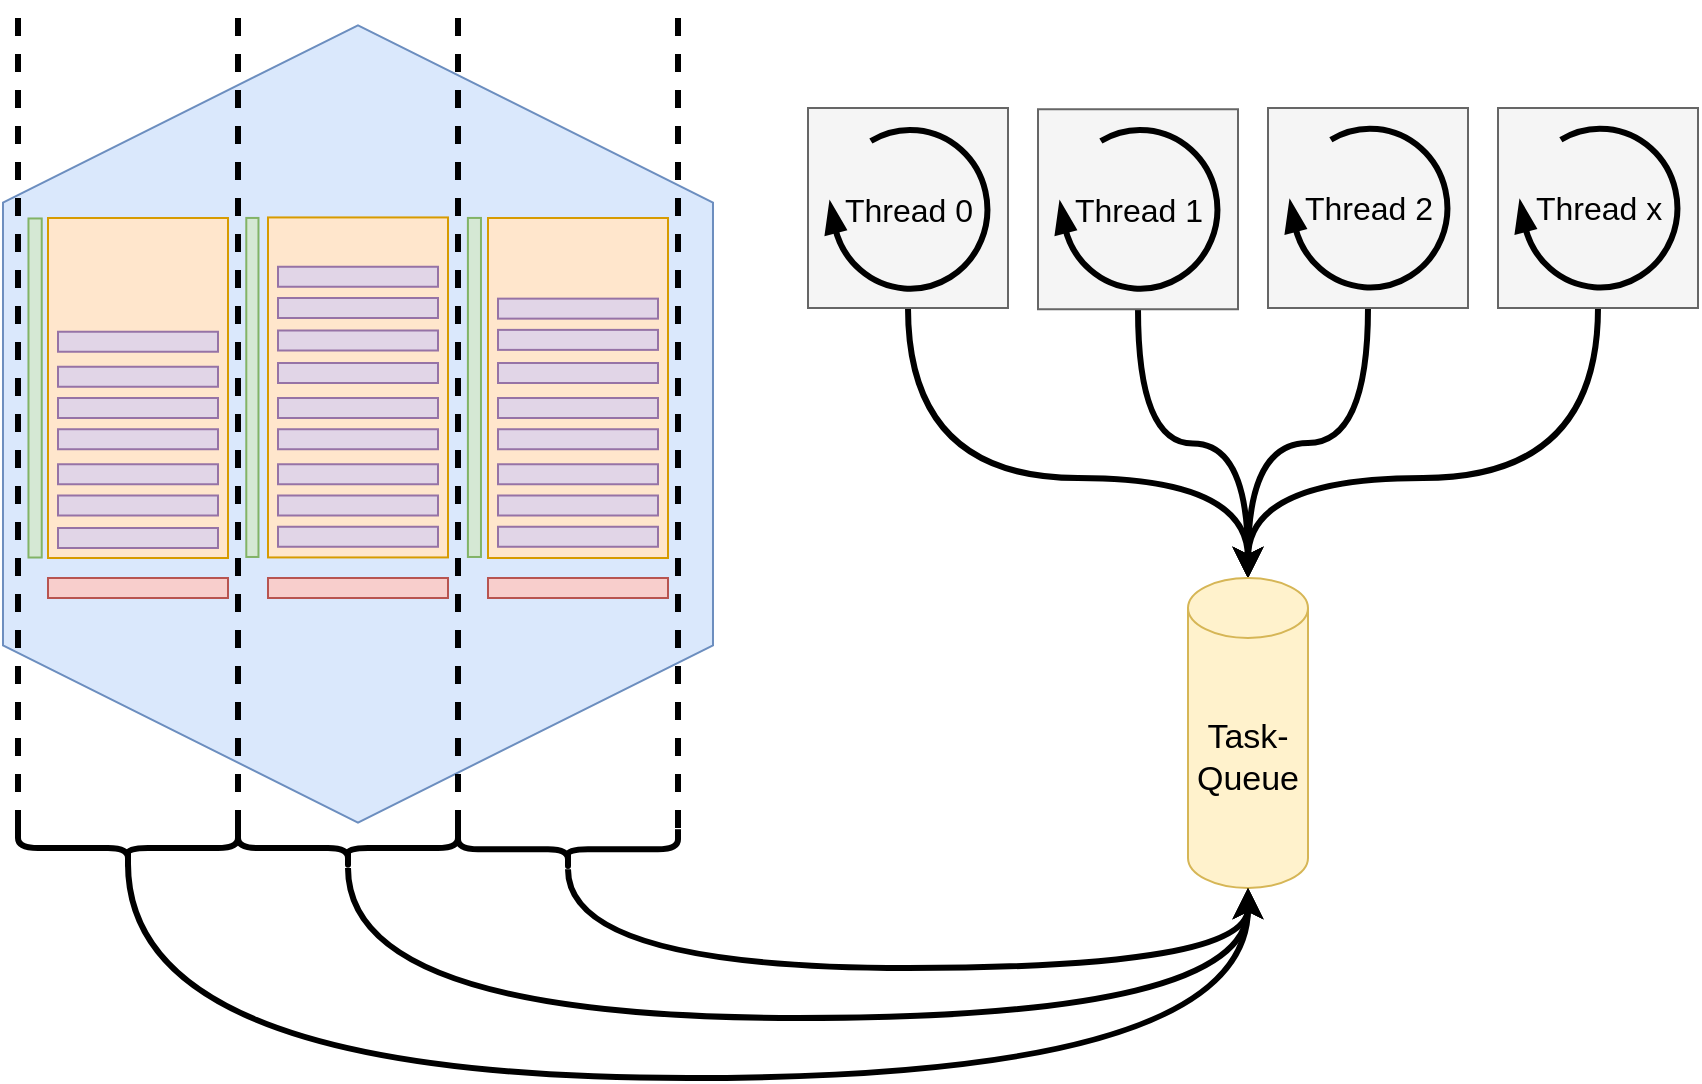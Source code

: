 <mxfile version="14.5.1" type="device"><diagram id="2ThnTJlw9nC83JuL0EVr" name="Seite-1"><mxGraphModel dx="1296" dy="1091" grid="1" gridSize="5" guides="1" tooltips="1" connect="1" arrows="1" fold="1" page="1" pageScale="1" pageWidth="827" pageHeight="1169" math="0" shadow="0"><root><mxCell id="0"/><mxCell id="1" parent="0"/><mxCell id="BCukvQkI0AwUM_RY44s7-70" style="edgeStyle=orthogonalEdgeStyle;curved=1;rounded=0;orthogonalLoop=1;jettySize=auto;html=1;strokeWidth=3;" edge="1" parent="1" source="BCukvQkI0AwUM_RY44s7-52" target="BCukvQkI0AwUM_RY44s7-46"><mxGeometry relative="1" as="geometry"/></mxCell><mxCell id="BCukvQkI0AwUM_RY44s7-52" value="" style="verticalLabelPosition=bottom;verticalAlign=top;html=1;shape=mxgraph.basic.rect;fillColor2=none;strokeWidth=1;size=20;indent=5;fillColor=#f5f5f5;strokeColor=#666666;fontColor=#333333;" vertex="1" parent="1"><mxGeometry x="645" y="110.63" width="100" height="100" as="geometry"/></mxCell><mxCell id="BCukvQkI0AwUM_RY44s7-71" style="edgeStyle=orthogonalEdgeStyle;curved=1;rounded=0;orthogonalLoop=1;jettySize=auto;html=1;entryX=0.5;entryY=0;entryDx=0;entryDy=0;entryPerimeter=0;strokeWidth=3;" edge="1" parent="1" source="BCukvQkI0AwUM_RY44s7-53" target="BCukvQkI0AwUM_RY44s7-46"><mxGeometry relative="1" as="geometry"/></mxCell><mxCell id="BCukvQkI0AwUM_RY44s7-53" value="" style="verticalLabelPosition=bottom;verticalAlign=top;html=1;shape=mxgraph.basic.rect;fillColor2=none;strokeWidth=1;size=20;indent=5;fillColor=#f5f5f5;strokeColor=#666666;fontColor=#333333;" vertex="1" parent="1"><mxGeometry x="760" y="110" width="100" height="100" as="geometry"/></mxCell><mxCell id="BCukvQkI0AwUM_RY44s7-72" style="edgeStyle=orthogonalEdgeStyle;curved=1;rounded=0;orthogonalLoop=1;jettySize=auto;html=1;strokeWidth=3;entryX=0.5;entryY=0;entryDx=0;entryDy=0;entryPerimeter=0;" edge="1" parent="1" source="BCukvQkI0AwUM_RY44s7-54" target="BCukvQkI0AwUM_RY44s7-46"><mxGeometry relative="1" as="geometry"><mxPoint x="635" y="325" as="targetPoint"/><Array as="points"><mxPoint x="925" y="295"/><mxPoint x="750" y="295"/></Array></mxGeometry></mxCell><mxCell id="BCukvQkI0AwUM_RY44s7-54" value="" style="verticalLabelPosition=bottom;verticalAlign=top;html=1;shape=mxgraph.basic.rect;fillColor2=none;strokeWidth=1;size=20;indent=5;fillColor=#f5f5f5;strokeColor=#666666;fontColor=#333333;" vertex="1" parent="1"><mxGeometry x="875" y="110" width="100" height="100" as="geometry"/></mxCell><mxCell id="BCukvQkI0AwUM_RY44s7-69" style="edgeStyle=orthogonalEdgeStyle;curved=1;rounded=0;orthogonalLoop=1;jettySize=auto;html=1;entryX=0.5;entryY=0;entryDx=0;entryDy=0;entryPerimeter=0;strokeWidth=3;" edge="1" parent="1" source="BCukvQkI0AwUM_RY44s7-51" target="BCukvQkI0AwUM_RY44s7-46"><mxGeometry relative="1" as="geometry"><Array as="points"><mxPoint x="580" y="295"/><mxPoint x="750" y="295"/></Array></mxGeometry></mxCell><mxCell id="BCukvQkI0AwUM_RY44s7-51" value="" style="verticalLabelPosition=bottom;verticalAlign=top;html=1;shape=mxgraph.basic.rect;fillColor2=none;strokeWidth=1;size=20;indent=5;fillColor=#f5f5f5;strokeColor=#666666;fontColor=#333333;" vertex="1" parent="1"><mxGeometry x="530" y="110" width="100" height="100" as="geometry"/></mxCell><mxCell id="BCukvQkI0AwUM_RY44s7-1" value="" style="shape=hexagon;perimeter=hexagonPerimeter2;whiteSpace=wrap;html=1;fixedSize=1;fillColor=#dae8fc;strokeColor=#6c8ebf;rotation=90;size=88.64;" vertex="1" parent="1"><mxGeometry x="105.68" y="90.46" width="398.63" height="355" as="geometry"/></mxCell><mxCell id="BCukvQkI0AwUM_RY44s7-2" value="" style="rounded=0;whiteSpace=wrap;html=1;fillColor=#ffe6cc;strokeColor=#d79b00;" vertex="1" parent="1"><mxGeometry x="150" y="165" width="90" height="170" as="geometry"/></mxCell><mxCell id="BCukvQkI0AwUM_RY44s7-3" value="" style="rounded=0;whiteSpace=wrap;html=1;fillColor=#ffe6cc;strokeColor=#d79b00;" vertex="1" parent="1"><mxGeometry x="260" y="164.72" width="90" height="170" as="geometry"/></mxCell><mxCell id="BCukvQkI0AwUM_RY44s7-4" value="" style="rounded=0;whiteSpace=wrap;html=1;fillColor=#ffe6cc;strokeColor=#d79b00;" vertex="1" parent="1"><mxGeometry x="370" y="165" width="90" height="170" as="geometry"/></mxCell><mxCell id="BCukvQkI0AwUM_RY44s7-5" value="" style="rounded=0;whiteSpace=wrap;html=1;fillColor=#f8cecc;strokeColor=#b85450;" vertex="1" parent="1"><mxGeometry x="150" y="345" width="90" height="10" as="geometry"/></mxCell><mxCell id="BCukvQkI0AwUM_RY44s7-6" value="" style="rounded=0;whiteSpace=wrap;html=1;fillColor=#f8cecc;strokeColor=#b85450;" vertex="1" parent="1"><mxGeometry x="260" y="345" width="90" height="10" as="geometry"/></mxCell><mxCell id="BCukvQkI0AwUM_RY44s7-7" value="" style="rounded=0;whiteSpace=wrap;html=1;fillColor=#f8cecc;strokeColor=#b85450;" vertex="1" parent="1"><mxGeometry x="370" y="345" width="90" height="10" as="geometry"/></mxCell><mxCell id="BCukvQkI0AwUM_RY44s7-9" value="" style="rounded=0;whiteSpace=wrap;html=1;fillColor=#e1d5e7;strokeColor=#9673a6;" vertex="1" parent="1"><mxGeometry x="155" y="320" width="80" height="10" as="geometry"/></mxCell><mxCell id="BCukvQkI0AwUM_RY44s7-10" value="" style="rounded=0;whiteSpace=wrap;html=1;fillColor=#e1d5e7;strokeColor=#9673a6;" vertex="1" parent="1"><mxGeometry x="155" y="303.75" width="80" height="10" as="geometry"/></mxCell><mxCell id="BCukvQkI0AwUM_RY44s7-11" value="" style="rounded=0;whiteSpace=wrap;html=1;fillColor=#e1d5e7;strokeColor=#9673a6;" vertex="1" parent="1"><mxGeometry x="155" y="288.13" width="80" height="10" as="geometry"/></mxCell><mxCell id="BCukvQkI0AwUM_RY44s7-12" value="" style="rounded=0;whiteSpace=wrap;html=1;fillColor=#e1d5e7;strokeColor=#9673a6;" vertex="1" parent="1"><mxGeometry x="265" y="319.38" width="80" height="10" as="geometry"/></mxCell><mxCell id="BCukvQkI0AwUM_RY44s7-13" value="" style="rounded=0;whiteSpace=wrap;html=1;fillColor=#e1d5e7;strokeColor=#9673a6;" vertex="1" parent="1"><mxGeometry x="265" y="303.75" width="80" height="10" as="geometry"/></mxCell><mxCell id="BCukvQkI0AwUM_RY44s7-14" value="" style="rounded=0;whiteSpace=wrap;html=1;fillColor=#e1d5e7;strokeColor=#9673a6;" vertex="1" parent="1"><mxGeometry x="265" y="288.13" width="80" height="10" as="geometry"/></mxCell><mxCell id="BCukvQkI0AwUM_RY44s7-15" value="" style="rounded=0;whiteSpace=wrap;html=1;fillColor=#e1d5e7;strokeColor=#9673a6;" vertex="1" parent="1"><mxGeometry x="265" y="270.62" width="80" height="10" as="geometry"/></mxCell><mxCell id="BCukvQkI0AwUM_RY44s7-17" value="" style="rounded=0;whiteSpace=wrap;html=1;fillColor=#e1d5e7;strokeColor=#9673a6;" vertex="1" parent="1"><mxGeometry x="265" y="255" width="80" height="10" as="geometry"/></mxCell><mxCell id="BCukvQkI0AwUM_RY44s7-18" value="" style="rounded=0;whiteSpace=wrap;html=1;fillColor=#e1d5e7;strokeColor=#9673a6;" vertex="1" parent="1"><mxGeometry x="265" y="237.5" width="80" height="10" as="geometry"/></mxCell><mxCell id="BCukvQkI0AwUM_RY44s7-19" value="" style="rounded=0;whiteSpace=wrap;html=1;fillColor=#e1d5e7;strokeColor=#9673a6;" vertex="1" parent="1"><mxGeometry x="155" y="270.62" width="80" height="10" as="geometry"/></mxCell><mxCell id="BCukvQkI0AwUM_RY44s7-20" value="" style="rounded=0;whiteSpace=wrap;html=1;fillColor=#e1d5e7;strokeColor=#9673a6;" vertex="1" parent="1"><mxGeometry x="155" y="255" width="80" height="10" as="geometry"/></mxCell><mxCell id="BCukvQkI0AwUM_RY44s7-21" value="" style="rounded=0;whiteSpace=wrap;html=1;fillColor=#e1d5e7;strokeColor=#9673a6;" vertex="1" parent="1"><mxGeometry x="375" y="319.38" width="80" height="10" as="geometry"/></mxCell><mxCell id="BCukvQkI0AwUM_RY44s7-22" value="" style="rounded=0;whiteSpace=wrap;html=1;fillColor=#e1d5e7;strokeColor=#9673a6;" vertex="1" parent="1"><mxGeometry x="375" y="303.75" width="80" height="10" as="geometry"/></mxCell><mxCell id="BCukvQkI0AwUM_RY44s7-23" value="" style="rounded=0;whiteSpace=wrap;html=1;fillColor=#e1d5e7;strokeColor=#9673a6;" vertex="1" parent="1"><mxGeometry x="375" y="288.13" width="80" height="10" as="geometry"/></mxCell><mxCell id="BCukvQkI0AwUM_RY44s7-24" value="" style="rounded=0;whiteSpace=wrap;html=1;fillColor=#e1d5e7;strokeColor=#9673a6;" vertex="1" parent="1"><mxGeometry x="375" y="270.62" width="80" height="10" as="geometry"/></mxCell><mxCell id="BCukvQkI0AwUM_RY44s7-25" value="" style="rounded=0;whiteSpace=wrap;html=1;fillColor=#e1d5e7;strokeColor=#9673a6;" vertex="1" parent="1"><mxGeometry x="375" y="255" width="80" height="10" as="geometry"/></mxCell><mxCell id="BCukvQkI0AwUM_RY44s7-26" value="" style="rounded=0;whiteSpace=wrap;html=1;fillColor=#e1d5e7;strokeColor=#9673a6;" vertex="1" parent="1"><mxGeometry x="375" y="237.5" width="80" height="10" as="geometry"/></mxCell><mxCell id="BCukvQkI0AwUM_RY44s7-27" value="" style="rounded=0;whiteSpace=wrap;html=1;fillColor=#e1d5e7;strokeColor=#9673a6;" vertex="1" parent="1"><mxGeometry x="155" y="239.38" width="80" height="10" as="geometry"/></mxCell><mxCell id="BCukvQkI0AwUM_RY44s7-28" value="" style="rounded=0;whiteSpace=wrap;html=1;fillColor=#e1d5e7;strokeColor=#9673a6;" vertex="1" parent="1"><mxGeometry x="155" y="221.87" width="80" height="10" as="geometry"/></mxCell><mxCell id="BCukvQkI0AwUM_RY44s7-29" value="" style="rounded=0;whiteSpace=wrap;html=1;fillColor=#e1d5e7;strokeColor=#9673a6;" vertex="1" parent="1"><mxGeometry x="375" y="220.94" width="80" height="10" as="geometry"/></mxCell><mxCell id="BCukvQkI0AwUM_RY44s7-30" value="" style="rounded=0;whiteSpace=wrap;html=1;fillColor=#e1d5e7;strokeColor=#9673a6;" vertex="1" parent="1"><mxGeometry x="375" y="205.32" width="80" height="10" as="geometry"/></mxCell><mxCell id="BCukvQkI0AwUM_RY44s7-31" value="" style="rounded=0;whiteSpace=wrap;html=1;fillColor=#e1d5e7;strokeColor=#9673a6;" vertex="1" parent="1"><mxGeometry x="265" y="221.25" width="80" height="10" as="geometry"/></mxCell><mxCell id="BCukvQkI0AwUM_RY44s7-32" value="" style="rounded=0;whiteSpace=wrap;html=1;fillColor=#e1d5e7;strokeColor=#9673a6;" vertex="1" parent="1"><mxGeometry x="265" y="205" width="80" height="10" as="geometry"/></mxCell><mxCell id="BCukvQkI0AwUM_RY44s7-33" value="" style="rounded=0;whiteSpace=wrap;html=1;fillColor=#e1d5e7;strokeColor=#9673a6;" vertex="1" parent="1"><mxGeometry x="265" y="189.38" width="80" height="10" as="geometry"/></mxCell><mxCell id="BCukvQkI0AwUM_RY44s7-35" value="" style="rounded=0;whiteSpace=wrap;html=1;fillColor=#d5e8d4;strokeColor=#82b366;rotation=90;" vertex="1" parent="1"><mxGeometry x="167.43" y="246.68" width="169.52" height="6.09" as="geometry"/></mxCell><mxCell id="BCukvQkI0AwUM_RY44s7-36" value="" style="rounded=0;whiteSpace=wrap;html=1;fillColor=#d5e8d4;strokeColor=#82b366;rotation=90;" vertex="1" parent="1"><mxGeometry x="58.79" y="246.68" width="169.52" height="6.63" as="geometry"/></mxCell><mxCell id="BCukvQkI0AwUM_RY44s7-37" value="" style="rounded=0;whiteSpace=wrap;html=1;fillColor=#d5e8d4;strokeColor=#82b366;rotation=90;" vertex="1" parent="1"><mxGeometry x="278.46" y="246.46" width="169.52" height="6.53" as="geometry"/></mxCell><mxCell id="BCukvQkI0AwUM_RY44s7-42" value="" style="endArrow=none;dashed=1;html=1;strokeWidth=3;" edge="1" parent="1"><mxGeometry width="50" height="50" relative="1" as="geometry"><mxPoint x="135" y="470" as="sourcePoint"/><mxPoint x="135" y="58.13" as="targetPoint"/></mxGeometry></mxCell><mxCell id="BCukvQkI0AwUM_RY44s7-43" value="" style="endArrow=none;dashed=1;html=1;strokeWidth=3;" edge="1" parent="1"><mxGeometry width="50" height="50" relative="1" as="geometry"><mxPoint x="245" y="470" as="sourcePoint"/><mxPoint x="245" y="58.13" as="targetPoint"/></mxGeometry></mxCell><mxCell id="BCukvQkI0AwUM_RY44s7-44" value="" style="endArrow=none;dashed=1;html=1;strokeWidth=3;" edge="1" parent="1"><mxGeometry width="50" height="50" relative="1" as="geometry"><mxPoint x="355" y="470" as="sourcePoint"/><mxPoint x="355" y="58.13" as="targetPoint"/></mxGeometry></mxCell><mxCell id="BCukvQkI0AwUM_RY44s7-45" value="" style="endArrow=none;dashed=1;html=1;strokeWidth=3;" edge="1" parent="1"><mxGeometry width="50" height="50" relative="1" as="geometry"><mxPoint x="465" y="470" as="sourcePoint"/><mxPoint x="465" y="58.13" as="targetPoint"/></mxGeometry></mxCell><mxCell id="BCukvQkI0AwUM_RY44s7-46" value="Task-Queue" style="shape=cylinder3;whiteSpace=wrap;html=1;boundedLbl=1;backgroundOutline=1;size=15;fillColor=#fff2cc;strokeColor=#d6b656;rotation=0;fontSize=17;" vertex="1" parent="1"><mxGeometry x="720" y="345" width="60" height="155" as="geometry"/></mxCell><mxCell id="BCukvQkI0AwUM_RY44s7-47" value="Thread 0" style="verticalLabelPosition=middle;html=1;verticalAlign=middle;strokeWidth=3;shape=mxgraph.lean_mapping.physical_pull;rounded=1;shadow=0;comic=0;labelBackgroundColor=none;fillColor=#000000;fontFamily=Helvetica;fontSize=16;align=center;flipH=1;labelPosition=center;" vertex="1" parent="1"><mxGeometry x="540" y="120.63" width="80" height="80" as="geometry"/></mxCell><mxCell id="BCukvQkI0AwUM_RY44s7-48" value="Thread 1" style="verticalLabelPosition=middle;html=1;verticalAlign=middle;strokeWidth=3;shape=mxgraph.lean_mapping.physical_pull;rounded=1;shadow=0;comic=0;labelBackgroundColor=none;fillColor=#000000;fontFamily=Helvetica;fontSize=16;align=center;flipH=1;labelPosition=center;" vertex="1" parent="1"><mxGeometry x="655" y="120.63" width="80" height="80" as="geometry"/></mxCell><mxCell id="BCukvQkI0AwUM_RY44s7-49" value="Thread 2" style="verticalLabelPosition=middle;html=1;verticalAlign=middle;strokeWidth=3;shape=mxgraph.lean_mapping.physical_pull;rounded=1;shadow=0;comic=0;labelBackgroundColor=none;fillColor=#000000;fontFamily=Helvetica;fontSize=16;align=center;flipH=1;labelPosition=center;" vertex="1" parent="1"><mxGeometry x="770" y="120" width="80" height="80" as="geometry"/></mxCell><mxCell id="BCukvQkI0AwUM_RY44s7-50" value="Thread x" style="verticalLabelPosition=middle;html=1;verticalAlign=middle;strokeWidth=3;shape=mxgraph.lean_mapping.physical_pull;rounded=1;shadow=0;comic=0;labelBackgroundColor=none;fillColor=#000000;fontFamily=Helvetica;fontSize=16;align=center;flipH=1;labelPosition=center;" vertex="1" parent="1"><mxGeometry x="885" y="120" width="80" height="80" as="geometry"/></mxCell><mxCell id="BCukvQkI0AwUM_RY44s7-59" style="edgeStyle=orthogonalEdgeStyle;rounded=0;orthogonalLoop=1;jettySize=auto;html=1;exitX=0.1;exitY=0.5;exitDx=0;exitDy=0;exitPerimeter=0;entryX=0.5;entryY=1;entryDx=0;entryDy=0;entryPerimeter=0;strokeWidth=3;curved=1;" edge="1" parent="1" source="BCukvQkI0AwUM_RY44s7-55" target="BCukvQkI0AwUM_RY44s7-46"><mxGeometry relative="1" as="geometry"><Array as="points"><mxPoint x="190" y="595"/><mxPoint x="750" y="595"/></Array></mxGeometry></mxCell><mxCell id="BCukvQkI0AwUM_RY44s7-55" value="" style="shape=curlyBracket;whiteSpace=wrap;html=1;rounded=1;rotation=-90;strokeWidth=3;" vertex="1" parent="1"><mxGeometry x="180" y="425" width="20" height="110" as="geometry"/></mxCell><mxCell id="BCukvQkI0AwUM_RY44s7-60" style="edgeStyle=orthogonalEdgeStyle;curved=1;rounded=0;orthogonalLoop=1;jettySize=auto;html=1;entryX=0.5;entryY=1;entryDx=0;entryDy=0;entryPerimeter=0;strokeWidth=3;" edge="1" parent="1" source="BCukvQkI0AwUM_RY44s7-56" target="BCukvQkI0AwUM_RY44s7-46"><mxGeometry relative="1" as="geometry"><Array as="points"><mxPoint x="300" y="565"/><mxPoint x="750" y="565"/></Array></mxGeometry></mxCell><mxCell id="BCukvQkI0AwUM_RY44s7-56" value="" style="shape=curlyBracket;whiteSpace=wrap;html=1;rounded=1;rotation=-90;strokeWidth=3;" vertex="1" parent="1"><mxGeometry x="290" y="425" width="20" height="110" as="geometry"/></mxCell><mxCell id="BCukvQkI0AwUM_RY44s7-61" style="edgeStyle=orthogonalEdgeStyle;curved=1;rounded=0;orthogonalLoop=1;jettySize=auto;html=1;entryX=0.5;entryY=1;entryDx=0;entryDy=0;entryPerimeter=0;strokeWidth=3;" edge="1" parent="1" source="BCukvQkI0AwUM_RY44s7-57" target="BCukvQkI0AwUM_RY44s7-46"><mxGeometry relative="1" as="geometry"><Array as="points"><mxPoint x="410" y="540"/><mxPoint x="750" y="540"/></Array></mxGeometry></mxCell><mxCell id="BCukvQkI0AwUM_RY44s7-57" value="" style="shape=curlyBracket;whiteSpace=wrap;html=1;rounded=1;rotation=-90;strokeWidth=3;" vertex="1" parent="1"><mxGeometry x="400" y="425.63" width="20" height="110" as="geometry"/></mxCell></root></mxGraphModel></diagram></mxfile>